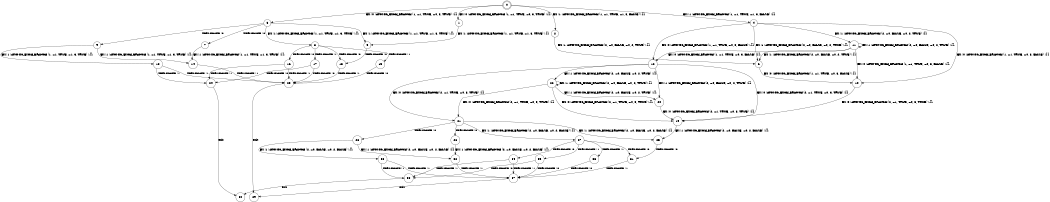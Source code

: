 digraph BCG {
size = "7, 10.5";
center = TRUE;
node [shape = circle];
0 [peripheries = 2];
0 -> 1 [label = "EX !0 !ATOMIC_EXCH_BRANCH (1, +1, TRUE, +0, 3, TRUE) !{}"];
0 -> 2 [label = "EX !1 !ATOMIC_EXCH_BRANCH (1, +1, TRUE, +1, 3, FALSE) !{}"];
0 -> 3 [label = "EX !0 !ATOMIC_EXCH_BRANCH (1, +1, TRUE, +0, 3, TRUE) !{}"];
0 -> 4 [label = "EX !1 !ATOMIC_EXCH_BRANCH (1, +1, TRUE, +1, 3, FALSE) !{}"];
1 -> 5 [label = "EX !1 !ATOMIC_EXCH_BRANCH (1, +1, TRUE, +1, 3, TRUE) !{}"];
2 -> 6 [label = "EX !1 !ATOMIC_EXCH_BRANCH (2, +0, FALSE, +0, 2, TRUE) !{}"];
3 -> 5 [label = "EX !1 !ATOMIC_EXCH_BRANCH (1, +1, TRUE, +1, 3, TRUE) !{}"];
3 -> 7 [label = "TERMINATE !0"];
3 -> 8 [label = "EX !1 !ATOMIC_EXCH_BRANCH (1, +1, TRUE, +1, 3, TRUE) !{}"];
3 -> 9 [label = "TERMINATE !0"];
4 -> 6 [label = "EX !1 !ATOMIC_EXCH_BRANCH (2, +0, FALSE, +0, 2, TRUE) !{}"];
4 -> 10 [label = "EX !0 !ATOMIC_EXCH_BRANCH (1, +1, TRUE, +0, 3, FALSE) !{}"];
4 -> 11 [label = "EX !1 !ATOMIC_EXCH_BRANCH (2, +0, FALSE, +0, 2, TRUE) !{}"];
4 -> 12 [label = "EX !0 !ATOMIC_EXCH_BRANCH (1, +1, TRUE, +0, 3, FALSE) !{}"];
5 -> 13 [label = "TERMINATE !0"];
6 -> 10 [label = "EX !0 !ATOMIC_EXCH_BRANCH (1, +1, TRUE, +0, 3, FALSE) !{}"];
7 -> 14 [label = "EX !1 !ATOMIC_EXCH_BRANCH (1, +1, TRUE, +1, 3, TRUE) !{}"];
8 -> 13 [label = "TERMINATE !0"];
8 -> 15 [label = "TERMINATE !1"];
8 -> 16 [label = "TERMINATE !0"];
8 -> 17 [label = "TERMINATE !1"];
9 -> 14 [label = "EX !1 !ATOMIC_EXCH_BRANCH (1, +1, TRUE, +1, 3, TRUE) !{}"];
9 -> 18 [label = "EX !1 !ATOMIC_EXCH_BRANCH (1, +1, TRUE, +1, 3, TRUE) !{}"];
10 -> 19 [label = "EX !0 !ATOMIC_EXCH_BRANCH (2, +1, TRUE, +0, 3, TRUE) !{}"];
11 -> 6 [label = "EX !1 !ATOMIC_EXCH_BRANCH (2, +0, FALSE, +0, 2, TRUE) !{}"];
11 -> 10 [label = "EX !0 !ATOMIC_EXCH_BRANCH (1, +1, TRUE, +0, 3, FALSE) !{}"];
11 -> 11 [label = "EX !1 !ATOMIC_EXCH_BRANCH (2, +0, FALSE, +0, 2, TRUE) !{}"];
11 -> 12 [label = "EX !0 !ATOMIC_EXCH_BRANCH (1, +1, TRUE, +0, 3, FALSE) !{}"];
12 -> 19 [label = "EX !0 !ATOMIC_EXCH_BRANCH (2, +1, TRUE, +0, 3, TRUE) !{}"];
12 -> 20 [label = "EX !1 !ATOMIC_EXCH_BRANCH (2, +0, FALSE, +0, 2, TRUE) !{}"];
12 -> 21 [label = "EX !0 !ATOMIC_EXCH_BRANCH (2, +1, TRUE, +0, 3, TRUE) !{}"];
12 -> 22 [label = "EX !1 !ATOMIC_EXCH_BRANCH (2, +0, FALSE, +0, 2, TRUE) !{}"];
13 -> 23 [label = "TERMINATE !1"];
14 -> 23 [label = "TERMINATE !1"];
15 -> 23 [label = "TERMINATE !0"];
16 -> 23 [label = "TERMINATE !1"];
16 -> 24 [label = "TERMINATE !1"];
17 -> 23 [label = "TERMINATE !0"];
17 -> 24 [label = "TERMINATE !0"];
18 -> 23 [label = "TERMINATE !1"];
18 -> 24 [label = "TERMINATE !1"];
19 -> 25 [label = "EX !1 !ATOMIC_EXCH_BRANCH (2, +0, FALSE, +0, 2, FALSE) !{}"];
20 -> 19 [label = "EX !0 !ATOMIC_EXCH_BRANCH (2, +1, TRUE, +0, 3, TRUE) !{}"];
21 -> 25 [label = "EX !1 !ATOMIC_EXCH_BRANCH (2, +0, FALSE, +0, 2, FALSE) !{}"];
21 -> 26 [label = "TERMINATE !0"];
21 -> 27 [label = "EX !1 !ATOMIC_EXCH_BRANCH (2, +0, FALSE, +0, 2, FALSE) !{}"];
21 -> 28 [label = "TERMINATE !0"];
22 -> 19 [label = "EX !0 !ATOMIC_EXCH_BRANCH (2, +1, TRUE, +0, 3, TRUE) !{}"];
22 -> 20 [label = "EX !1 !ATOMIC_EXCH_BRANCH (2, +0, FALSE, +0, 2, TRUE) !{}"];
22 -> 21 [label = "EX !0 !ATOMIC_EXCH_BRANCH (2, +1, TRUE, +0, 3, TRUE) !{}"];
22 -> 22 [label = "EX !1 !ATOMIC_EXCH_BRANCH (2, +0, FALSE, +0, 2, TRUE) !{}"];
23 -> 29 [label = "exit"];
24 -> 30 [label = "exit"];
25 -> 31 [label = "TERMINATE !0"];
26 -> 32 [label = "EX !1 !ATOMIC_EXCH_BRANCH (2, +0, FALSE, +0, 2, FALSE) !{}"];
27 -> 31 [label = "TERMINATE !0"];
27 -> 33 [label = "TERMINATE !1"];
27 -> 34 [label = "TERMINATE !0"];
27 -> 35 [label = "TERMINATE !1"];
28 -> 32 [label = "EX !1 !ATOMIC_EXCH_BRANCH (2, +0, FALSE, +0, 2, FALSE) !{}"];
28 -> 36 [label = "EX !1 !ATOMIC_EXCH_BRANCH (2, +0, FALSE, +0, 2, FALSE) !{}"];
31 -> 37 [label = "TERMINATE !1"];
32 -> 37 [label = "TERMINATE !1"];
33 -> 37 [label = "TERMINATE !0"];
34 -> 37 [label = "TERMINATE !1"];
34 -> 38 [label = "TERMINATE !1"];
35 -> 37 [label = "TERMINATE !0"];
35 -> 38 [label = "TERMINATE !0"];
36 -> 37 [label = "TERMINATE !1"];
36 -> 38 [label = "TERMINATE !1"];
37 -> 29 [label = "exit"];
38 -> 30 [label = "exit"];
}
